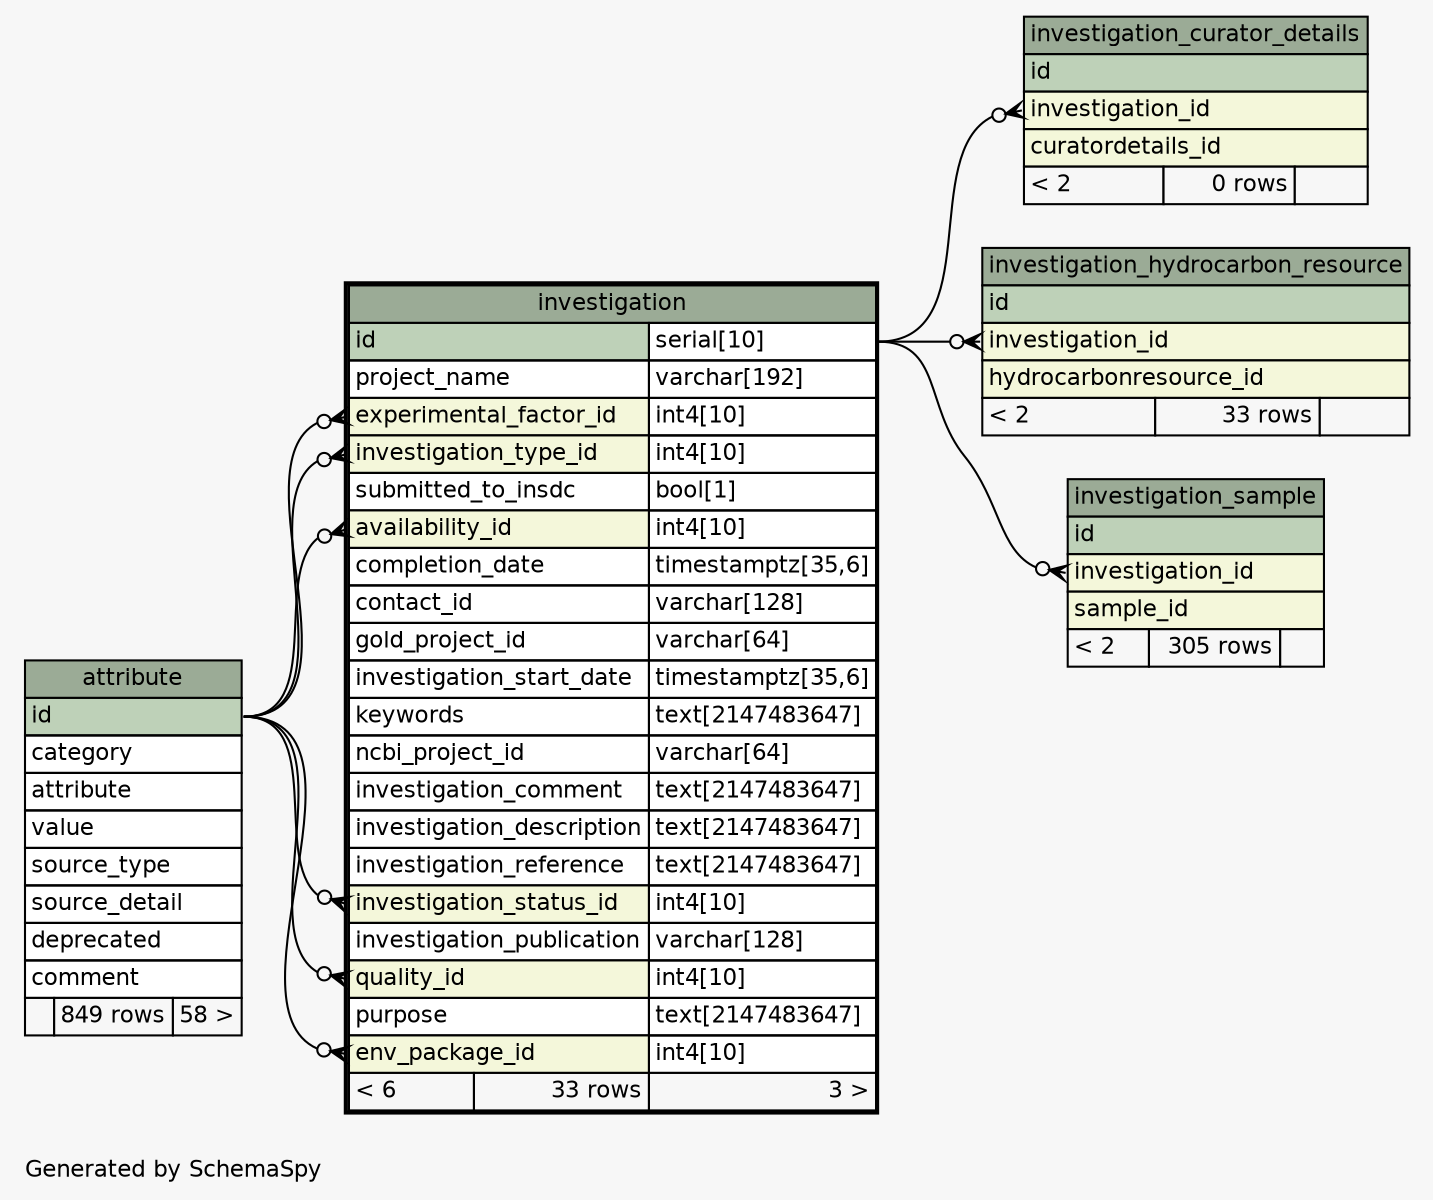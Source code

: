 // dot 2.38.0 on Windows 7 6.1
// SchemaSpy rev 590
digraph "oneDegreeRelationshipsDiagram" {
  graph [
    rankdir="RL"
    bgcolor="#f7f7f7"
    label="\nGenerated by SchemaSpy"
    labeljust="l"
    nodesep="0.18"
    ranksep="0.46"
    fontname="Helvetica"
    fontsize="11"
  ];
  node [
    fontname="Helvetica"
    fontsize="11"
    shape="plaintext"
  ];
  edge [
    arrowsize="0.8"
  ];
  "investigation":"availability_id":w -> "attribute":"id":e [arrowhead=none dir=back arrowtail=crowodot];
  "investigation":"env_package_id":w -> "attribute":"id":e [arrowhead=none dir=back arrowtail=crowodot];
  "investigation":"experimental_factor_id":w -> "attribute":"id":e [arrowhead=none dir=back arrowtail=crowodot];
  "investigation":"investigation_status_id":w -> "attribute":"id":e [arrowhead=none dir=back arrowtail=crowodot];
  "investigation":"investigation_type_id":w -> "attribute":"id":e [arrowhead=none dir=back arrowtail=crowodot];
  "investigation":"quality_id":w -> "attribute":"id":e [arrowhead=none dir=back arrowtail=crowodot];
  "investigation_curator_details":"investigation_id":w -> "investigation":"id.type":e [arrowhead=none dir=back arrowtail=crowodot];
  "investigation_hydrocarbon_resource":"investigation_id":w -> "investigation":"id.type":e [arrowhead=none dir=back arrowtail=crowodot];
  "investigation_sample":"investigation_id":w -> "investigation":"id.type":e [arrowhead=none dir=back arrowtail=crowodot];
  "attribute" [
    label=<
    <TABLE BORDER="0" CELLBORDER="1" CELLSPACING="0" BGCOLOR="#ffffff">
      <TR><TD COLSPAN="3" BGCOLOR="#9bab96" ALIGN="CENTER">attribute</TD></TR>
      <TR><TD PORT="id" COLSPAN="3" BGCOLOR="#bed1b8" ALIGN="LEFT">id</TD></TR>
      <TR><TD PORT="category" COLSPAN="3" ALIGN="LEFT">category</TD></TR>
      <TR><TD PORT="attribute" COLSPAN="3" ALIGN="LEFT">attribute</TD></TR>
      <TR><TD PORT="value" COLSPAN="3" ALIGN="LEFT">value</TD></TR>
      <TR><TD PORT="source_type" COLSPAN="3" ALIGN="LEFT">source_type</TD></TR>
      <TR><TD PORT="source_detail" COLSPAN="3" ALIGN="LEFT">source_detail</TD></TR>
      <TR><TD PORT="deprecated" COLSPAN="3" ALIGN="LEFT">deprecated</TD></TR>
      <TR><TD PORT="comment" COLSPAN="3" ALIGN="LEFT">comment</TD></TR>
      <TR><TD ALIGN="LEFT" BGCOLOR="#f7f7f7">  </TD><TD ALIGN="RIGHT" BGCOLOR="#f7f7f7">849 rows</TD><TD ALIGN="RIGHT" BGCOLOR="#f7f7f7">58 &gt;</TD></TR>
    </TABLE>>
    URL="attribute.html"
    tooltip="attribute"
  ];
  "investigation" [
    label=<
    <TABLE BORDER="2" CELLBORDER="1" CELLSPACING="0" BGCOLOR="#ffffff">
      <TR><TD COLSPAN="3" BGCOLOR="#9bab96" ALIGN="CENTER">investigation</TD></TR>
      <TR><TD PORT="id" COLSPAN="2" BGCOLOR="#bed1b8" ALIGN="LEFT">id</TD><TD PORT="id.type" ALIGN="LEFT">serial[10]</TD></TR>
      <TR><TD PORT="project_name" COLSPAN="2" ALIGN="LEFT">project_name</TD><TD PORT="project_name.type" ALIGN="LEFT">varchar[192]</TD></TR>
      <TR><TD PORT="experimental_factor_id" COLSPAN="2" BGCOLOR="#f4f7da" ALIGN="LEFT">experimental_factor_id</TD><TD PORT="experimental_factor_id.type" ALIGN="LEFT">int4[10]</TD></TR>
      <TR><TD PORT="investigation_type_id" COLSPAN="2" BGCOLOR="#f4f7da" ALIGN="LEFT">investigation_type_id</TD><TD PORT="investigation_type_id.type" ALIGN="LEFT">int4[10]</TD></TR>
      <TR><TD PORT="submitted_to_insdc" COLSPAN="2" ALIGN="LEFT">submitted_to_insdc</TD><TD PORT="submitted_to_insdc.type" ALIGN="LEFT">bool[1]</TD></TR>
      <TR><TD PORT="availability_id" COLSPAN="2" BGCOLOR="#f4f7da" ALIGN="LEFT">availability_id</TD><TD PORT="availability_id.type" ALIGN="LEFT">int4[10]</TD></TR>
      <TR><TD PORT="completion_date" COLSPAN="2" ALIGN="LEFT">completion_date</TD><TD PORT="completion_date.type" ALIGN="LEFT">timestamptz[35,6]</TD></TR>
      <TR><TD PORT="contact_id" COLSPAN="2" ALIGN="LEFT">contact_id</TD><TD PORT="contact_id.type" ALIGN="LEFT">varchar[128]</TD></TR>
      <TR><TD PORT="gold_project_id" COLSPAN="2" ALIGN="LEFT">gold_project_id</TD><TD PORT="gold_project_id.type" ALIGN="LEFT">varchar[64]</TD></TR>
      <TR><TD PORT="investigation_start_date" COLSPAN="2" ALIGN="LEFT">investigation_start_date</TD><TD PORT="investigation_start_date.type" ALIGN="LEFT">timestamptz[35,6]</TD></TR>
      <TR><TD PORT="keywords" COLSPAN="2" ALIGN="LEFT">keywords</TD><TD PORT="keywords.type" ALIGN="LEFT">text[2147483647]</TD></TR>
      <TR><TD PORT="ncbi_project_id" COLSPAN="2" ALIGN="LEFT">ncbi_project_id</TD><TD PORT="ncbi_project_id.type" ALIGN="LEFT">varchar[64]</TD></TR>
      <TR><TD PORT="investigation_comment" COLSPAN="2" ALIGN="LEFT">investigation_comment</TD><TD PORT="investigation_comment.type" ALIGN="LEFT">text[2147483647]</TD></TR>
      <TR><TD PORT="investigation_description" COLSPAN="2" ALIGN="LEFT">investigation_description</TD><TD PORT="investigation_description.type" ALIGN="LEFT">text[2147483647]</TD></TR>
      <TR><TD PORT="investigation_reference" COLSPAN="2" ALIGN="LEFT">investigation_reference</TD><TD PORT="investigation_reference.type" ALIGN="LEFT">text[2147483647]</TD></TR>
      <TR><TD PORT="investigation_status_id" COLSPAN="2" BGCOLOR="#f4f7da" ALIGN="LEFT">investigation_status_id</TD><TD PORT="investigation_status_id.type" ALIGN="LEFT">int4[10]</TD></TR>
      <TR><TD PORT="investigation_publication" COLSPAN="2" ALIGN="LEFT">investigation_publication</TD><TD PORT="investigation_publication.type" ALIGN="LEFT">varchar[128]</TD></TR>
      <TR><TD PORT="quality_id" COLSPAN="2" BGCOLOR="#f4f7da" ALIGN="LEFT">quality_id</TD><TD PORT="quality_id.type" ALIGN="LEFT">int4[10]</TD></TR>
      <TR><TD PORT="purpose" COLSPAN="2" ALIGN="LEFT">purpose</TD><TD PORT="purpose.type" ALIGN="LEFT">text[2147483647]</TD></TR>
      <TR><TD PORT="env_package_id" COLSPAN="2" BGCOLOR="#f4f7da" ALIGN="LEFT">env_package_id</TD><TD PORT="env_package_id.type" ALIGN="LEFT">int4[10]</TD></TR>
      <TR><TD ALIGN="LEFT" BGCOLOR="#f7f7f7">&lt; 6</TD><TD ALIGN="RIGHT" BGCOLOR="#f7f7f7">33 rows</TD><TD ALIGN="RIGHT" BGCOLOR="#f7f7f7">3 &gt;</TD></TR>
    </TABLE>>
    URL="investigation.html"
    tooltip="investigation"
  ];
  "investigation_curator_details" [
    label=<
    <TABLE BORDER="0" CELLBORDER="1" CELLSPACING="0" BGCOLOR="#ffffff">
      <TR><TD COLSPAN="3" BGCOLOR="#9bab96" ALIGN="CENTER">investigation_curator_details</TD></TR>
      <TR><TD PORT="id" COLSPAN="3" BGCOLOR="#bed1b8" ALIGN="LEFT">id</TD></TR>
      <TR><TD PORT="investigation_id" COLSPAN="3" BGCOLOR="#f4f7da" ALIGN="LEFT">investigation_id</TD></TR>
      <TR><TD PORT="curatordetails_id" COLSPAN="3" BGCOLOR="#f4f7da" ALIGN="LEFT">curatordetails_id</TD></TR>
      <TR><TD ALIGN="LEFT" BGCOLOR="#f7f7f7">&lt; 2</TD><TD ALIGN="RIGHT" BGCOLOR="#f7f7f7">0 rows</TD><TD ALIGN="RIGHT" BGCOLOR="#f7f7f7">  </TD></TR>
    </TABLE>>
    URL="investigation_curator_details.html"
    tooltip="investigation_curator_details"
  ];
  "investigation_hydrocarbon_resource" [
    label=<
    <TABLE BORDER="0" CELLBORDER="1" CELLSPACING="0" BGCOLOR="#ffffff">
      <TR><TD COLSPAN="3" BGCOLOR="#9bab96" ALIGN="CENTER">investigation_hydrocarbon_resource</TD></TR>
      <TR><TD PORT="id" COLSPAN="3" BGCOLOR="#bed1b8" ALIGN="LEFT">id</TD></TR>
      <TR><TD PORT="investigation_id" COLSPAN="3" BGCOLOR="#f4f7da" ALIGN="LEFT">investigation_id</TD></TR>
      <TR><TD PORT="hydrocarbonresource_id" COLSPAN="3" BGCOLOR="#f4f7da" ALIGN="LEFT">hydrocarbonresource_id</TD></TR>
      <TR><TD ALIGN="LEFT" BGCOLOR="#f7f7f7">&lt; 2</TD><TD ALIGN="RIGHT" BGCOLOR="#f7f7f7">33 rows</TD><TD ALIGN="RIGHT" BGCOLOR="#f7f7f7">  </TD></TR>
    </TABLE>>
    URL="investigation_hydrocarbon_resource.html"
    tooltip="investigation_hydrocarbon_resource"
  ];
  "investigation_sample" [
    label=<
    <TABLE BORDER="0" CELLBORDER="1" CELLSPACING="0" BGCOLOR="#ffffff">
      <TR><TD COLSPAN="3" BGCOLOR="#9bab96" ALIGN="CENTER">investigation_sample</TD></TR>
      <TR><TD PORT="id" COLSPAN="3" BGCOLOR="#bed1b8" ALIGN="LEFT">id</TD></TR>
      <TR><TD PORT="investigation_id" COLSPAN="3" BGCOLOR="#f4f7da" ALIGN="LEFT">investigation_id</TD></TR>
      <TR><TD PORT="sample_id" COLSPAN="3" BGCOLOR="#f4f7da" ALIGN="LEFT">sample_id</TD></TR>
      <TR><TD ALIGN="LEFT" BGCOLOR="#f7f7f7">&lt; 2</TD><TD ALIGN="RIGHT" BGCOLOR="#f7f7f7">305 rows</TD><TD ALIGN="RIGHT" BGCOLOR="#f7f7f7">  </TD></TR>
    </TABLE>>
    URL="investigation_sample.html"
    tooltip="investigation_sample"
  ];
}
